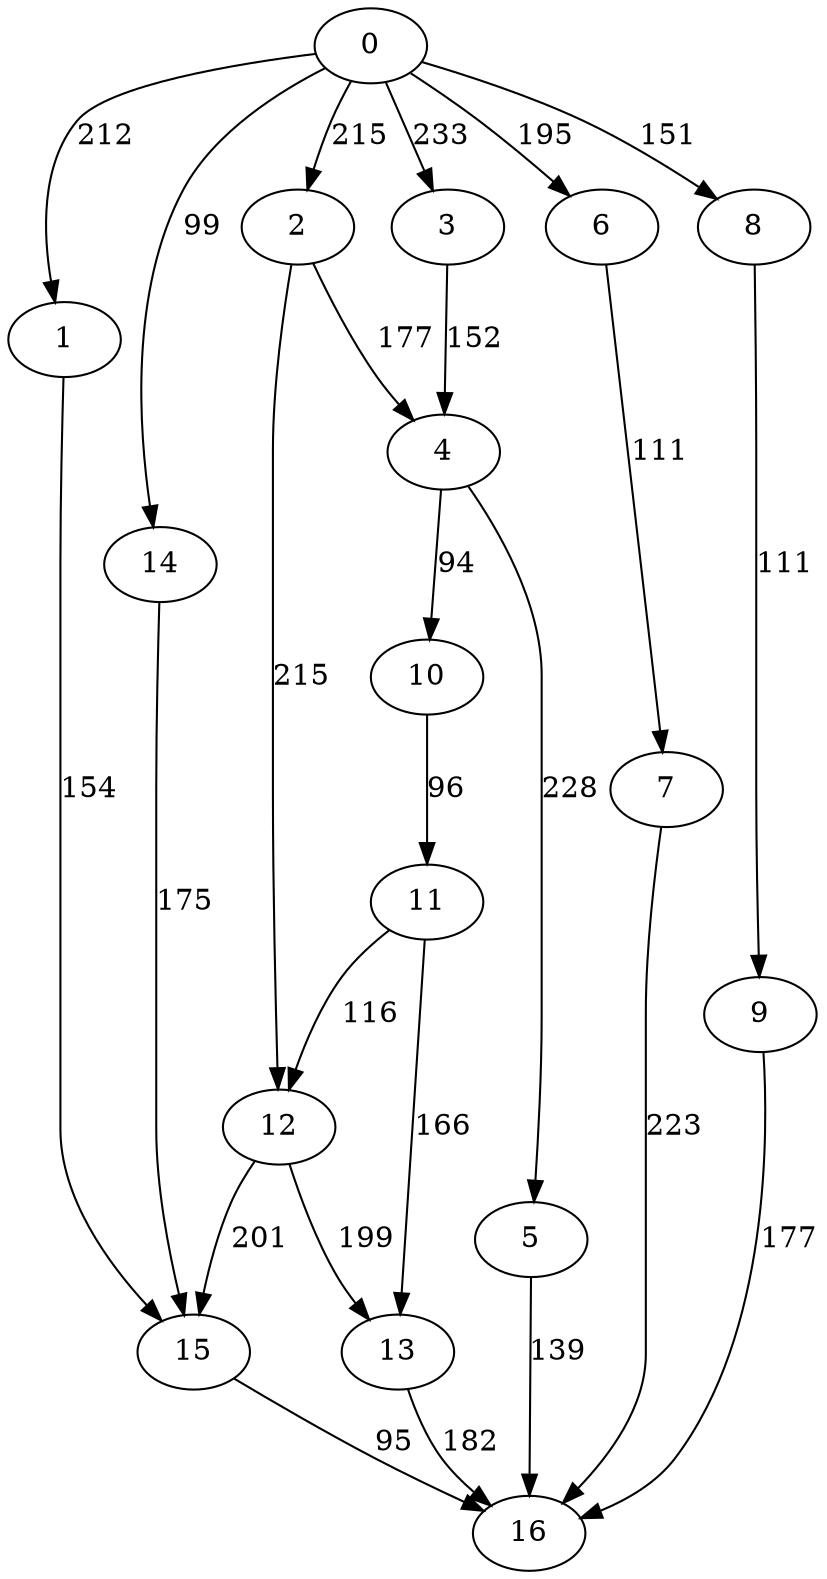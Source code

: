 digraph t20p6r7_3 {
0 -> 1 [ label = 212 ];
0 -> 2 [ label = 215 ];
0 -> 3 [ label = 233 ];
0 -> 6 [ label = 195 ];
0 -> 8 [ label = 151 ];
0 -> 14 [ label = 99 ];
1 -> 15 [ label = 154 ];
2 -> 4 [ label = 177 ];
2 -> 12 [ label = 215 ];
3 -> 4 [ label = 152 ];
4 -> 5 [ label = 228 ];
4 -> 10 [ label = 94 ];
5 -> 16 [ label = 139 ];
6 -> 7 [ label = 111 ];
7 -> 16 [ label = 223 ];
8 -> 9 [ label = 111 ];
9 -> 16 [ label = 177 ];
10 -> 11 [ label = 96 ];
11 -> 12 [ label = 116 ];
11 -> 13 [ label = 166 ];
12 -> 13 [ label = 199 ];
12 -> 15 [ label = 201 ];
13 -> 16 [ label = 182 ];
14 -> 15 [ label = 175 ];
15 -> 16 [ label = 95 ];
 }


